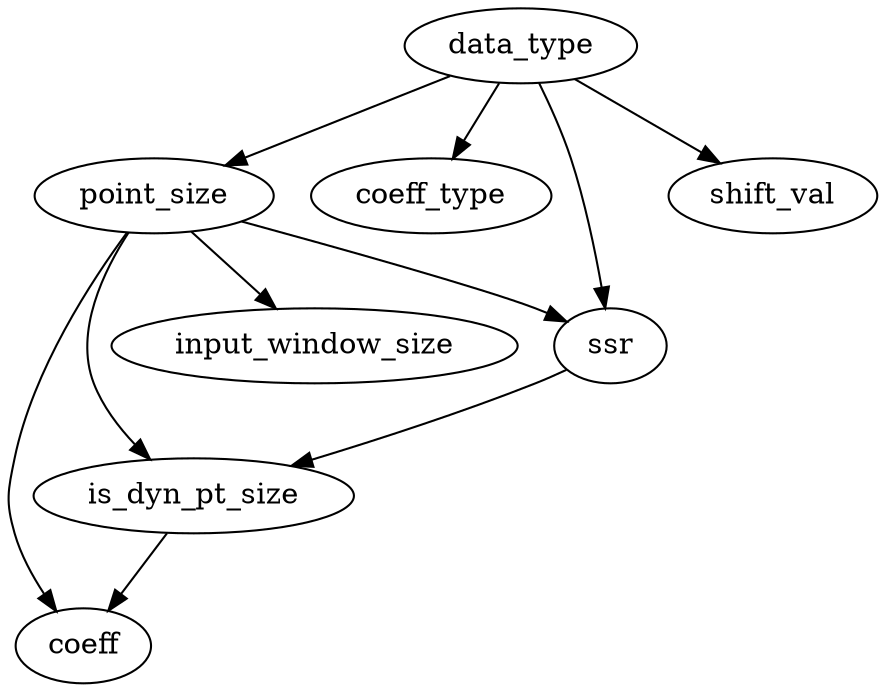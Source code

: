 digraph G {
point_size -> coeff;
is_dyn_pt_size -> coeff;
data_type -> point_size;
data_type -> coeff_type;
point_size -> is_dyn_pt_size;
ssr -> is_dyn_pt_size;
point_size -> input_window_size;
data_type -> shift_val;
data_type -> ssr;
point_size -> ssr;
}
